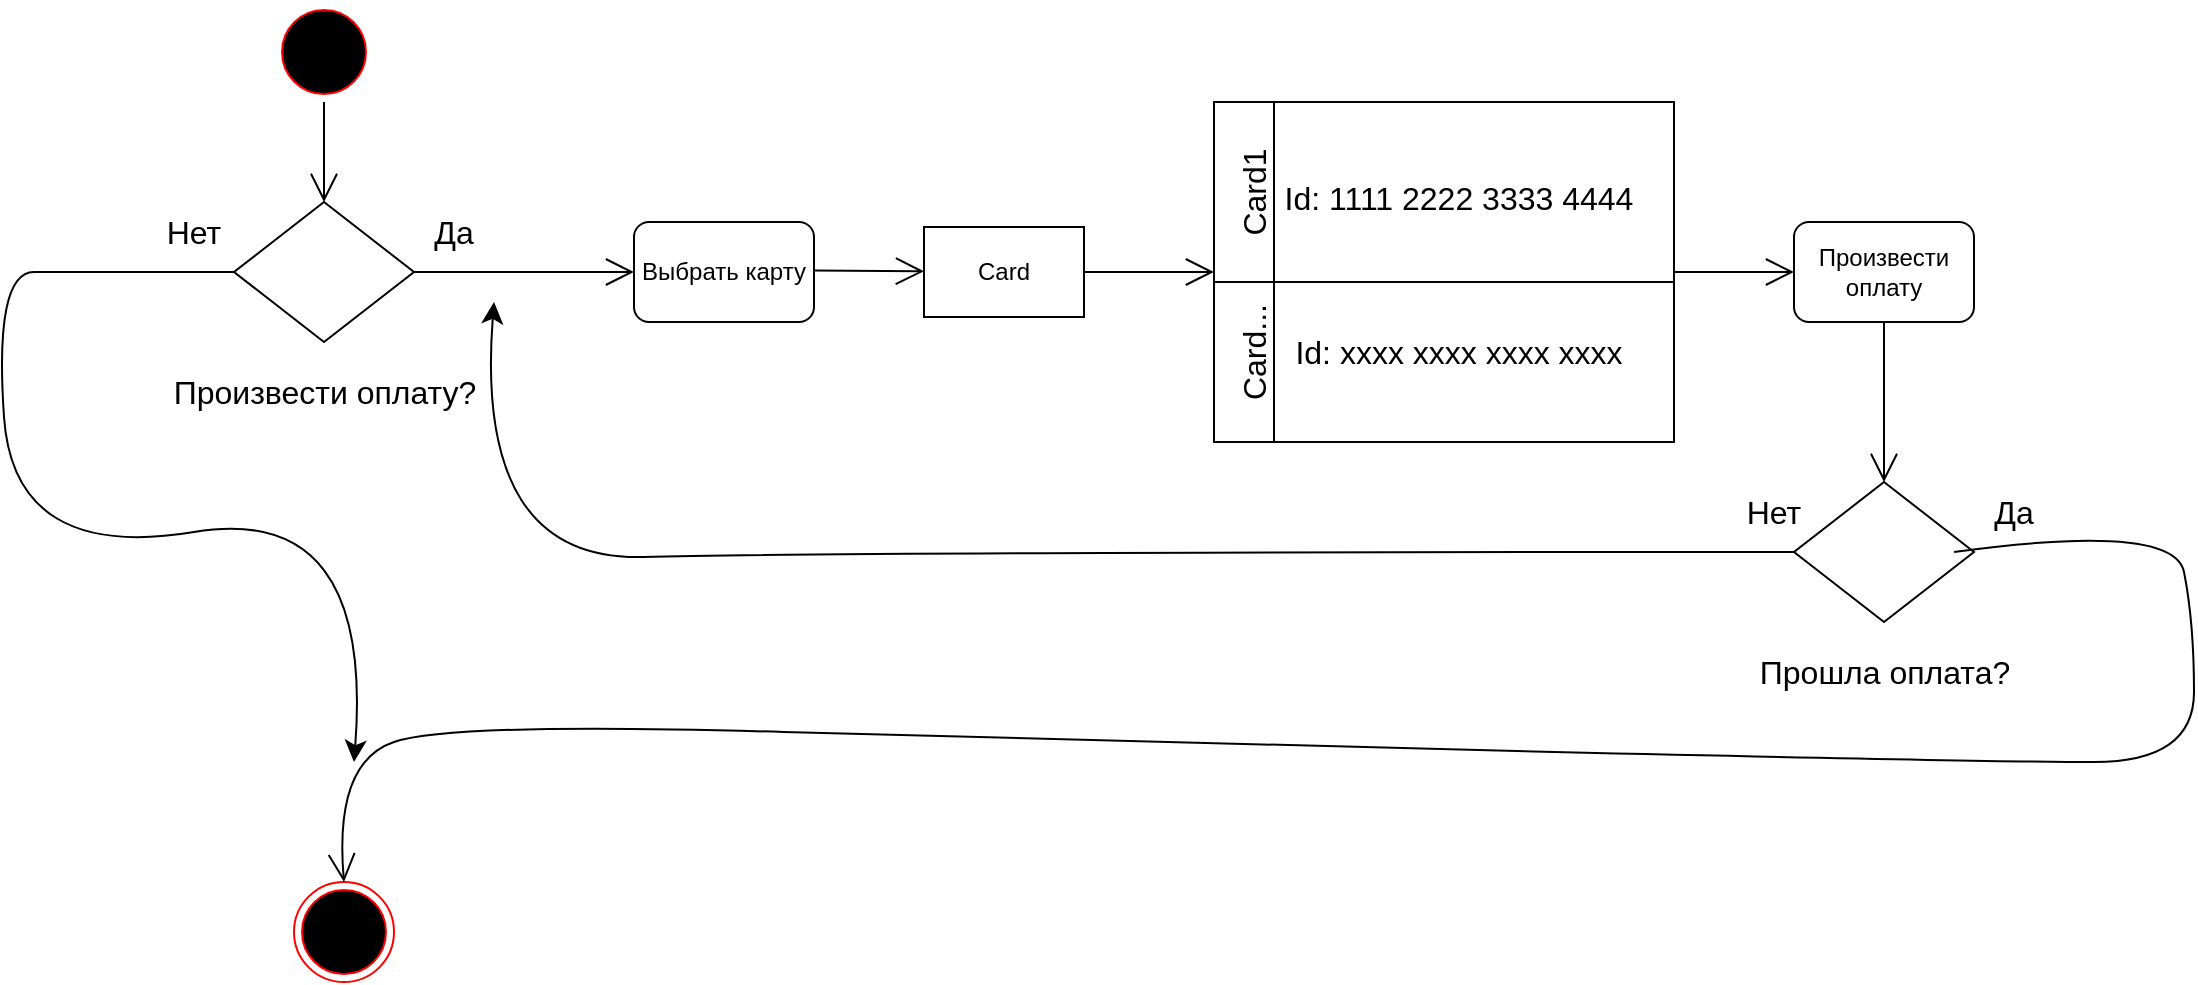 <mxfile version="25.0.3">
  <diagram name="Page-1" id="e7e014a7-5840-1c2e-5031-d8a46d1fe8dd">
    <mxGraphModel dx="2070" dy="1028" grid="1" gridSize="10" guides="1" tooltips="1" connect="1" arrows="1" fold="1" page="1" pageScale="1" pageWidth="1169" pageHeight="826" background="none" math="0" shadow="0">
      <root>
        <mxCell id="0" />
        <mxCell id="1" parent="0" />
        <mxCell id="ar4LIWfghl69ppJZbTc1-41" value="" style="ellipse;html=1;shape=startState;fillColor=#000000;strokeColor=#ff0000;" vertex="1" parent="1">
          <mxGeometry x="180" y="70" width="50" height="50" as="geometry" />
        </mxCell>
        <mxCell id="ar4LIWfghl69ppJZbTc1-43" value="" style="rhombus;whiteSpace=wrap;html=1;" vertex="1" parent="1">
          <mxGeometry x="160" y="170" width="90" height="70" as="geometry" />
        </mxCell>
        <mxCell id="ar4LIWfghl69ppJZbTc1-45" value="" style="ellipse;html=1;shape=endState;fillColor=#000000;strokeColor=#ff0000;" vertex="1" parent="1">
          <mxGeometry x="190" y="510" width="50" height="50" as="geometry" />
        </mxCell>
        <mxCell id="ar4LIWfghl69ppJZbTc1-48" value="" style="endArrow=open;endFill=1;endSize=12;html=1;rounded=0;fontSize=12;curved=1;exitX=0.5;exitY=1;exitDx=0;exitDy=0;entryX=0.5;entryY=0;entryDx=0;entryDy=0;" edge="1" parent="1" source="ar4LIWfghl69ppJZbTc1-41" target="ar4LIWfghl69ppJZbTc1-43">
          <mxGeometry width="160" relative="1" as="geometry">
            <mxPoint x="270" y="220" as="sourcePoint" />
            <mxPoint x="430" y="220" as="targetPoint" />
          </mxGeometry>
        </mxCell>
        <mxCell id="ar4LIWfghl69ppJZbTc1-49" value="&lt;span style=&quot;color: rgba(0, 0, 0, 0); font-family: monospace; font-size: 0px; text-align: start; background-color: rgb(251, 251, 251);&quot;&gt;%3CmxGraphModel%3E%3Croot%3E%3CmxCell%20id%3D%220%22%2F%3E%3CmxCell%20id%3D%221%22%20parent%3D%220%22%2F%3E%3CmxCell%20id%3D%222%22%20value%3D%22%22%20style%3D%22edgeStyle%3DorthogonalEdgeStyle%3Bhtml%3D1%3BverticalAlign%3Dbottom%3BendArrow%3Dopen%3BendSize%3D8%3BstrokeColor%3D%23ff0000%3Brounded%3D0%3BfontSize%3D12%3Bcurved%3D1%3B%22%20edge%3D%221%22%20parent%3D%221%22%3E%3CmxGeometry%20relative%3D%221%22%20as%3D%22geometry%22%3E%3CmxPoint%20x%3D%22205%22%20y%3D%22170%22%20as%3D%22targetPoint%22%2F%3E%3CmxPoint%20x%3D%22205%22%20y%3D%22120%22%20as%3D%22sourcePoint%22%2F%3E%3C%2FmxGeometry%3E%3C%2FmxCell%3E%3C%2Froot%3E%3C%2FmxGraphModel%3E&lt;/span&gt;" style="endArrow=open;endFill=1;endSize=12;html=1;rounded=0;fontSize=12;curved=1;exitX=1;exitY=0.5;exitDx=0;exitDy=0;" edge="1" parent="1" source="ar4LIWfghl69ppJZbTc1-43">
          <mxGeometry width="160" relative="1" as="geometry">
            <mxPoint x="270" y="220" as="sourcePoint" />
            <mxPoint x="360" y="205" as="targetPoint" />
          </mxGeometry>
        </mxCell>
        <mxCell id="ar4LIWfghl69ppJZbTc1-50" value="Выбрать карту" style="rounded=1;whiteSpace=wrap;html=1;" vertex="1" parent="1">
          <mxGeometry x="360" y="180" width="90" height="50" as="geometry" />
        </mxCell>
        <mxCell id="ar4LIWfghl69ppJZbTc1-51" value="&lt;span style=&quot;color: rgba(0, 0, 0, 0); font-family: monospace; font-size: 0px; text-align: start; background-color: rgb(251, 251, 251);&quot;&gt;%3CmxGraphModel%3E%3Croot%3E%3CmxCell%20id%3D%220%22%2F%3E%3CmxCell%20id%3D%221%22%20parent%3D%220%22%2F%3E%3CmxCell%20id%3D%222%22%20value%3D%22%22%20style%3D%22edgeStyle%3DorthogonalEdgeStyle%3Bhtml%3D1%3BverticalAlign%3Dbottom%3BendArrow%3Dopen%3BendSize%3D8%3BstrokeColor%3D%23ff0000%3Brounded%3D0%3BfontSize%3D12%3Bcurved%3D1%3B%22%20edge%3D%221%22%20parent%3D%221%22%3E%3CmxGeometry%20relative%3D%221%22%20as%3D%22geometry%22%3E%3CmxPoint%20x%3D%22205%22%20y%3D%22170%22%20as%3D%22targetPoint%22%2F%3E%3CmxPoint%20x%3D%22205%22%20y%3D%22120%22%20as%3D%22sourcePoint%22%2F%3E%3C%2FmxGeometry%3E%3C%2FmxCell%3E%3C%2Froot%3E%3C%2FmxGraphModel%3E&lt;/span&gt;" style="endArrow=open;endFill=1;endSize=12;html=1;rounded=0;fontSize=12;curved=1;exitX=1;exitY=0.5;exitDx=0;exitDy=0;" edge="1" parent="1" target="ar4LIWfghl69ppJZbTc1-52">
          <mxGeometry width="160" relative="1" as="geometry">
            <mxPoint x="450" y="204.23" as="sourcePoint" />
            <mxPoint x="560" y="204.23" as="targetPoint" />
          </mxGeometry>
        </mxCell>
        <mxCell id="ar4LIWfghl69ppJZbTc1-52" value="Card" style="rounded=0;whiteSpace=wrap;html=1;" vertex="1" parent="1">
          <mxGeometry x="505" y="182.5" width="80" height="45" as="geometry" />
        </mxCell>
        <mxCell id="ar4LIWfghl69ppJZbTc1-53" value="&lt;span style=&quot;color: rgba(0, 0, 0, 0); font-family: monospace; font-size: 0px; text-align: start; background-color: rgb(251, 251, 251);&quot;&gt;%3CmxGraphModel%3E%3Croot%3E%3CmxCell%20id%3D%220%22%2F%3E%3CmxCell%20id%3D%221%22%20parent%3D%220%22%2F%3E%3CmxCell%20id%3D%222%22%20value%3D%22%22%20style%3D%22edgeStyle%3DorthogonalEdgeStyle%3Bhtml%3D1%3BverticalAlign%3Dbottom%3BendArrow%3Dopen%3BendSize%3D8%3BstrokeColor%3D%23ff0000%3Brounded%3D0%3BfontSize%3D12%3Bcurved%3D1%3B%22%20edge%3D%221%22%20parent%3D%221%22%3E%3CmxGeometry%20relative%3D%221%22%20as%3D%22geometry%22%3E%3CmxPoint%20x%3D%22205%22%20y%3D%22170%22%20as%3D%22targetPoint%22%2F%3E%3CmxPoint%20x%3D%22205%22%20y%3D%22120%22%20as%3D%22sourcePoint%22%2F%3E%3C%2FmxGeometry%3E%3C%2FmxCell%3E%3C%2Froot%3E%3C%2FmxGraphModel%3E&lt;/span&gt;" style="endArrow=open;endFill=1;endSize=12;html=1;rounded=0;fontSize=12;curved=1;exitX=1;exitY=0.5;exitDx=0;exitDy=0;" edge="1" parent="1" source="ar4LIWfghl69ppJZbTc1-52" target="ar4LIWfghl69ppJZbTc1-55">
          <mxGeometry width="160" relative="1" as="geometry">
            <mxPoint x="460" y="214.23" as="sourcePoint" />
            <mxPoint x="640" y="205" as="targetPoint" />
          </mxGeometry>
        </mxCell>
        <mxCell id="ar4LIWfghl69ppJZbTc1-55" value="" style="shape=internalStorage;whiteSpace=wrap;html=1;backgroundOutline=1;dx=30;dy=90;" vertex="1" parent="1">
          <mxGeometry x="650" y="120" width="230" height="170" as="geometry" />
        </mxCell>
        <mxCell id="ar4LIWfghl69ppJZbTc1-57" value="Card..." style="text;html=1;align=center;verticalAlign=middle;whiteSpace=wrap;rounded=0;fontSize=16;rotation=-90;" vertex="1" parent="1">
          <mxGeometry x="640" y="230" width="60" height="30" as="geometry" />
        </mxCell>
        <mxCell id="ar4LIWfghl69ppJZbTc1-58" value="Card1" style="text;html=1;align=center;verticalAlign=middle;whiteSpace=wrap;rounded=0;fontSize=16;rotation=-90;" vertex="1" parent="1">
          <mxGeometry x="640" y="150" width="60" height="30" as="geometry" />
        </mxCell>
        <mxCell id="ar4LIWfghl69ppJZbTc1-59" value="Id: xxxx xxxx xxxx xxxx" style="text;html=1;align=center;verticalAlign=middle;whiteSpace=wrap;rounded=0;fontSize=16;rotation=0;" vertex="1" parent="1">
          <mxGeometry x="665" y="230" width="215" height="30" as="geometry" />
        </mxCell>
        <mxCell id="ar4LIWfghl69ppJZbTc1-60" value="Id: 1111 2222 3333 4444" style="text;html=1;align=center;verticalAlign=middle;whiteSpace=wrap;rounded=0;fontSize=16;rotation=0;" vertex="1" parent="1">
          <mxGeometry x="665" y="152.5" width="215" height="30" as="geometry" />
        </mxCell>
        <mxCell id="ar4LIWfghl69ppJZbTc1-61" value="Произвести оплату" style="rounded=1;whiteSpace=wrap;html=1;" vertex="1" parent="1">
          <mxGeometry x="940" y="180" width="90" height="50" as="geometry" />
        </mxCell>
        <mxCell id="ar4LIWfghl69ppJZbTc1-62" value="&lt;span style=&quot;color: rgba(0, 0, 0, 0); font-family: monospace; font-size: 0px; text-align: start; background-color: rgb(251, 251, 251);&quot;&gt;%3CmxGraphModel%3E%3Croot%3E%3CmxCell%20id%3D%220%22%2F%3E%3CmxCell%20id%3D%221%22%20parent%3D%220%22%2F%3E%3CmxCell%20id%3D%222%22%20value%3D%22%22%20style%3D%22edgeStyle%3DorthogonalEdgeStyle%3Bhtml%3D1%3BverticalAlign%3Dbottom%3BendArrow%3Dopen%3BendSize%3D8%3BstrokeColor%3D%23ff0000%3Brounded%3D0%3BfontSize%3D12%3Bcurved%3D1%3B%22%20edge%3D%221%22%20parent%3D%221%22%3E%3CmxGeometry%20relative%3D%221%22%20as%3D%22geometry%22%3E%3CmxPoint%20x%3D%22205%22%20y%3D%22170%22%20as%3D%22targetPoint%22%2F%3E%3CmxPoint%20x%3D%22205%22%20y%3D%22120%22%20as%3D%22sourcePoint%22%2F%3E%3C%2FmxGeometry%3E%3C%2FmxCell%3E%3C%2Froot%3E%3C%2FmxGraphModel%3E&lt;/span&gt;" style="endArrow=open;endFill=1;endSize=12;html=1;rounded=0;fontSize=12;curved=1;entryX=0;entryY=0.5;entryDx=0;entryDy=0;exitX=1;exitY=0.5;exitDx=0;exitDy=0;" edge="1" parent="1" source="ar4LIWfghl69ppJZbTc1-55" target="ar4LIWfghl69ppJZbTc1-61">
          <mxGeometry width="160" relative="1" as="geometry">
            <mxPoint x="890" y="215" as="sourcePoint" />
            <mxPoint x="660" y="215" as="targetPoint" />
          </mxGeometry>
        </mxCell>
        <mxCell id="ar4LIWfghl69ppJZbTc1-64" value="" style="rhombus;whiteSpace=wrap;html=1;" vertex="1" parent="1">
          <mxGeometry x="940" y="310" width="90" height="70" as="geometry" />
        </mxCell>
        <mxCell id="ar4LIWfghl69ppJZbTc1-65" value="Произвести оплату?" style="text;html=1;align=center;verticalAlign=middle;resizable=0;points=[];autosize=1;strokeColor=none;fillColor=none;fontSize=16;" vertex="1" parent="1">
          <mxGeometry x="120" y="250" width="170" height="30" as="geometry" />
        </mxCell>
        <mxCell id="ar4LIWfghl69ppJZbTc1-66" value="Прошла оплата?" style="text;html=1;align=center;verticalAlign=middle;resizable=0;points=[];autosize=1;strokeColor=none;fillColor=none;fontSize=16;" vertex="1" parent="1">
          <mxGeometry x="910" y="390" width="150" height="30" as="geometry" />
        </mxCell>
        <mxCell id="ar4LIWfghl69ppJZbTc1-67" value="&lt;span style=&quot;color: rgba(0, 0, 0, 0); font-family: monospace; font-size: 0px; text-align: start; background-color: rgb(251, 251, 251);&quot;&gt;%3CmxGraphModel%3E%3Croot%3E%3CmxCell%20id%3D%220%22%2F%3E%3CmxCell%20id%3D%221%22%20parent%3D%220%22%2F%3E%3CmxCell%20id%3D%222%22%20value%3D%22%22%20style%3D%22edgeStyle%3DorthogonalEdgeStyle%3Bhtml%3D1%3BverticalAlign%3Dbottom%3BendArrow%3Dopen%3BendSize%3D8%3BstrokeColor%3D%23ff0000%3Brounded%3D0%3BfontSize%3D12%3Bcurved%3D1%3B%22%20edge%3D%221%22%20parent%3D%221%22%3E%3CmxGeometry%20relative%3D%221%22%20as%3D%22geometry%22%3E%3CmxPoint%20x%3D%22205%22%20y%3D%22170%22%20as%3D%22targetPoint%22%2F%3E%3CmxPoint%20x%3D%22205%22%20y%3D%22120%22%20as%3D%22sourcePoint%22%2F%3E%3C%2FmxGeometry%3E%3C%2FmxCell%3E%3C%2Froot%3E%3C%2FmxGraphModel%3E&lt;/span&gt;" style="endArrow=open;endFill=1;endSize=12;html=1;rounded=0;fontSize=12;curved=1;entryX=0.5;entryY=0;entryDx=0;entryDy=0;exitX=0.5;exitY=1;exitDx=0;exitDy=0;" edge="1" parent="1" source="ar4LIWfghl69ppJZbTc1-61" target="ar4LIWfghl69ppJZbTc1-64">
          <mxGeometry width="160" relative="1" as="geometry">
            <mxPoint x="890" y="215" as="sourcePoint" />
            <mxPoint x="950" y="215" as="targetPoint" />
          </mxGeometry>
        </mxCell>
        <mxCell id="ar4LIWfghl69ppJZbTc1-72" value="" style="endArrow=classic;html=1;rounded=0;fontSize=12;startSize=8;endSize=8;curved=1;exitX=0;exitY=0.5;exitDx=0;exitDy=0;" edge="1" parent="1" source="ar4LIWfghl69ppJZbTc1-43">
          <mxGeometry width="50" height="50" relative="1" as="geometry">
            <mxPoint x="170" y="205" as="sourcePoint" />
            <mxPoint x="220" y="450" as="targetPoint" />
            <Array as="points">
              <mxPoint x="80" y="205" />
              <mxPoint x="40" y="205" />
              <mxPoint x="50" y="350" />
              <mxPoint x="230" y="320" />
            </Array>
          </mxGeometry>
        </mxCell>
        <mxCell id="ar4LIWfghl69ppJZbTc1-75" value="Нет" style="text;html=1;align=center;verticalAlign=middle;whiteSpace=wrap;rounded=0;fontSize=16;" vertex="1" parent="1">
          <mxGeometry x="110" y="170" width="60" height="30" as="geometry" />
        </mxCell>
        <mxCell id="ar4LIWfghl69ppJZbTc1-76" value="Да" style="text;html=1;align=center;verticalAlign=middle;whiteSpace=wrap;rounded=0;fontSize=16;" vertex="1" parent="1">
          <mxGeometry x="240" y="170" width="60" height="30" as="geometry" />
        </mxCell>
        <mxCell id="ar4LIWfghl69ppJZbTc1-78" value="Да" style="text;html=1;align=center;verticalAlign=middle;whiteSpace=wrap;rounded=0;fontSize=16;" vertex="1" parent="1">
          <mxGeometry x="1020" y="310" width="60" height="30" as="geometry" />
        </mxCell>
        <mxCell id="ar4LIWfghl69ppJZbTc1-79" value="Нет" style="text;html=1;align=center;verticalAlign=middle;whiteSpace=wrap;rounded=0;fontSize=16;" vertex="1" parent="1">
          <mxGeometry x="900" y="310" width="60" height="30" as="geometry" />
        </mxCell>
        <mxCell id="ar4LIWfghl69ppJZbTc1-82" value="" style="endArrow=open;endFill=1;endSize=12;html=1;rounded=0;fontSize=12;curved=1;exitX=1;exitY=0.5;exitDx=0;exitDy=0;entryX=0.5;entryY=0;entryDx=0;entryDy=0;" edge="1" parent="1" target="ar4LIWfghl69ppJZbTc1-45">
          <mxGeometry width="160" relative="1" as="geometry">
            <mxPoint x="1020" y="345" as="sourcePoint" />
            <mxPoint x="190" y="430" as="targetPoint" />
            <Array as="points">
              <mxPoint x="1130" y="330" />
              <mxPoint x="1140" y="380" />
              <mxPoint x="1140" y="450" />
              <mxPoint x="1040" y="450" />
              <mxPoint x="600" y="440" />
              <mxPoint x="270" y="430" />
              <mxPoint x="210" y="450" />
            </Array>
          </mxGeometry>
        </mxCell>
        <mxCell id="ar4LIWfghl69ppJZbTc1-85" value="" style="endArrow=classic;html=1;rounded=0;fontSize=12;startSize=8;endSize=8;curved=1;exitX=0;exitY=0.5;exitDx=0;exitDy=0;" edge="1" parent="1" source="ar4LIWfghl69ppJZbTc1-64">
          <mxGeometry width="50" height="50" relative="1" as="geometry">
            <mxPoint x="430" y="460" as="sourcePoint" />
            <mxPoint x="290" y="220" as="targetPoint" />
            <Array as="points">
              <mxPoint x="450" y="345" />
              <mxPoint x="280" y="350" />
            </Array>
          </mxGeometry>
        </mxCell>
      </root>
    </mxGraphModel>
  </diagram>
</mxfile>
